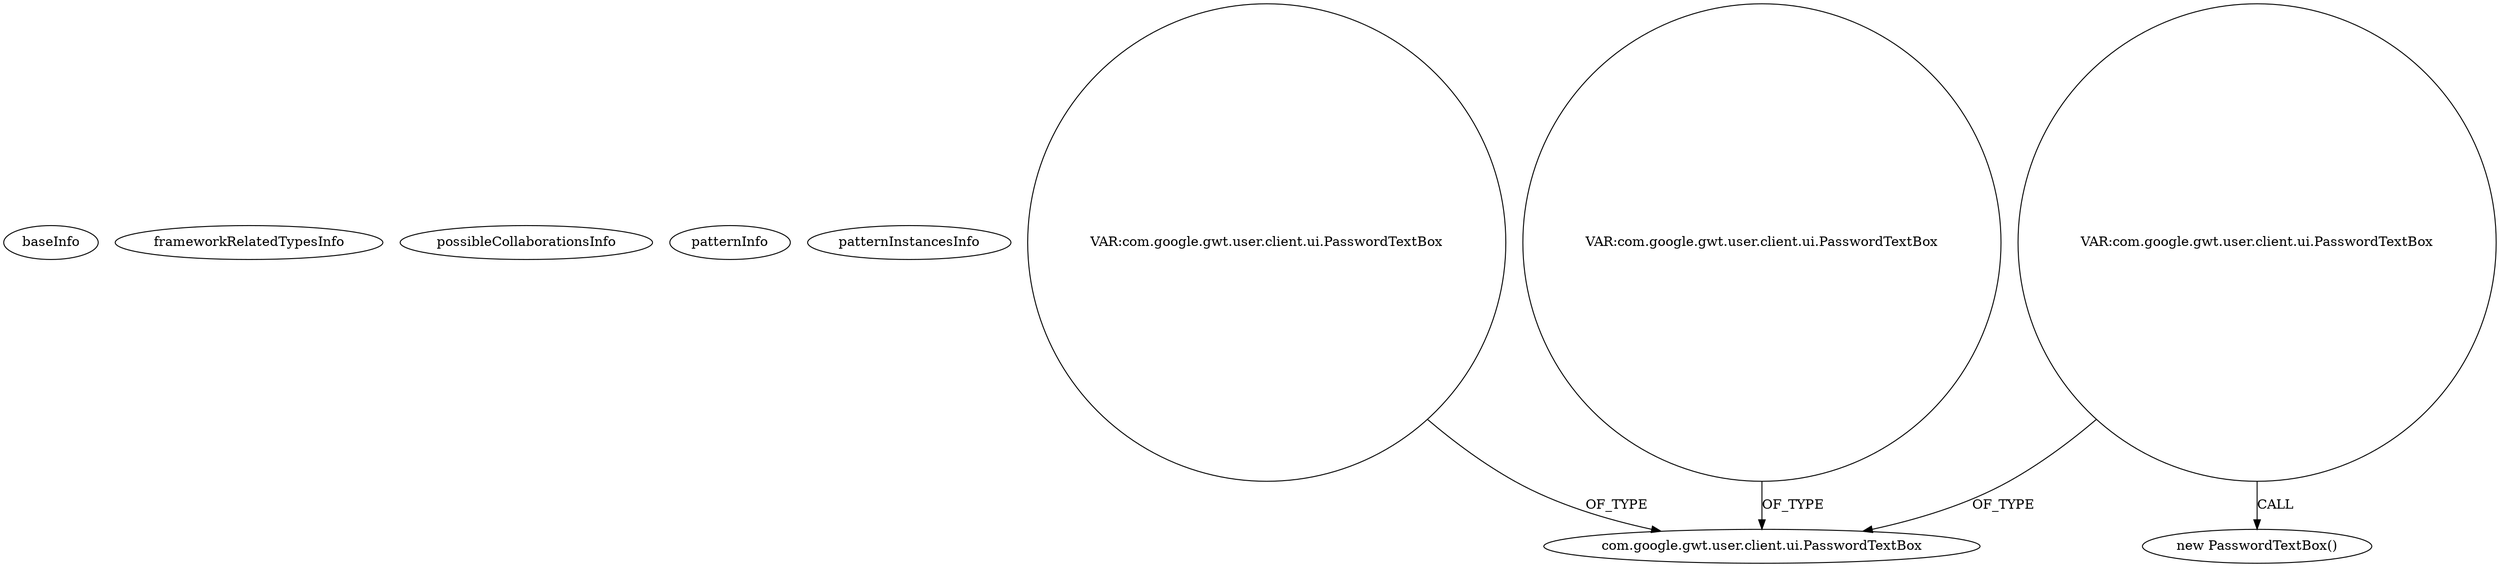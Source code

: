 digraph {
baseInfo[graphId=1365,category="pattern",isAnonymous=false,possibleRelation=false]
frameworkRelatedTypesInfo[]
possibleCollaborationsInfo[]
patternInfo[frequency=3.0,patternRootClient=null]
patternInstancesInfo[0="MainMain-ChatCafeine~/MainMain-ChatCafeine/ChatCafeine-master/ChatCafeine/src/sources/client/vue/profil/ProfilPanel.java~ProfilPanel~278",1="woox-serverapp~/woox-serverapp/serverapp-master/src/wooxes/net/shared/Usuari.java~Usuari~4667",2="MainMain-ChatCafeine~/MainMain-ChatCafeine/ChatCafeine-master/ChatCafeine/src/sources/client/vue/accueil/AccueilPanel.java~AccueilPanel~198"]
128[label="com.google.gwt.user.client.ui.PasswordTextBox",vertexType="FRAMEWORK_CLASS_TYPE",isFrameworkType=false]
127[label="VAR:com.google.gwt.user.client.ui.PasswordTextBox",vertexType="VARIABLE_EXPRESION",isFrameworkType=false,shape=circle]
133[label="VAR:com.google.gwt.user.client.ui.PasswordTextBox",vertexType="VARIABLE_EXPRESION",isFrameworkType=false,shape=circle]
130[label="VAR:com.google.gwt.user.client.ui.PasswordTextBox",vertexType="VARIABLE_EXPRESION",isFrameworkType=false,shape=circle]
129[label="new PasswordTextBox()",vertexType="CONSTRUCTOR_CALL",isFrameworkType=false]
133->128[label="OF_TYPE"]
127->128[label="OF_TYPE"]
130->128[label="OF_TYPE"]
130->129[label="CALL"]
}
